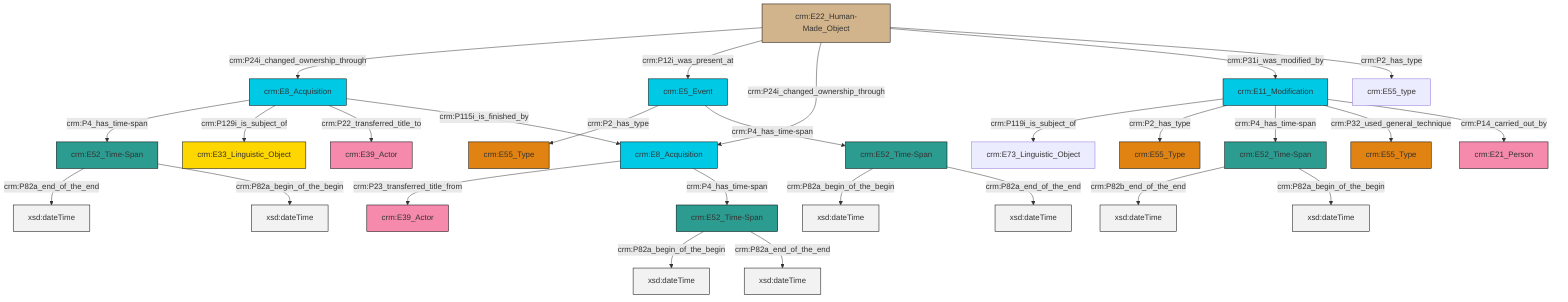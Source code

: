 graph TD
classDef Literal fill:#f2f2f2,stroke:#000000;
classDef CRM_Entity fill:#FFFFFF,stroke:#000000;
classDef Temporal_Entity fill:#00C9E6, stroke:#000000;
classDef Type fill:#E18312, stroke:#000000;
classDef Time-Span fill:#2C9C91, stroke:#000000;
classDef Appellation fill:#FFEB7F, stroke:#000000;
classDef Place fill:#008836, stroke:#000000;
classDef Persistent_Item fill:#B266B2, stroke:#000000;
classDef Conceptual_Object fill:#FFD700, stroke:#000000;
classDef Physical_Thing fill:#D2B48C, stroke:#000000;
classDef Actor fill:#f58aad, stroke:#000000;
classDef PC_Classes fill:#4ce600, stroke:#000000;
classDef Multi fill:#cccccc,stroke:#000000;

2["crm:E8_Acquisition"]:::Temporal_Entity -->|crm:P4_has_time-span| 3["crm:E52_Time-Span"]:::Time-Span
2["crm:E8_Acquisition"]:::Temporal_Entity -->|crm:P129i_is_subject_of| 4["crm:E33_Linguistic_Object"]:::Conceptual_Object
5["crm:E11_Modification"]:::Temporal_Entity -->|crm:P119i_is_subject_of| 6["crm:E73_Linguistic_Object"]:::Default
2["crm:E8_Acquisition"]:::Temporal_Entity -->|crm:P22_transferred_title_to| 7["crm:E39_Actor"]:::Actor
8["crm:E8_Acquisition"]:::Temporal_Entity -->|crm:P23_transferred_title_from| 9["crm:E39_Actor"]:::Actor
3["crm:E52_Time-Span"]:::Time-Span -->|crm:P82a_end_of_the_end| 11[xsd:dateTime]:::Literal
5["crm:E11_Modification"]:::Temporal_Entity -->|crm:P2_has_type| 12["crm:E55_Type"]:::Type
0["crm:E22_Human-Made_Object"]:::Physical_Thing -->|crm:P24i_changed_ownership_through| 2["crm:E8_Acquisition"]:::Temporal_Entity
15["crm:E5_Event"]:::Temporal_Entity -->|crm:P2_has_type| 16["crm:E55_Type"]:::Type
3["crm:E52_Time-Span"]:::Time-Span -->|crm:P82a_begin_of_the_begin| 18[xsd:dateTime]:::Literal
0["crm:E22_Human-Made_Object"]:::Physical_Thing -->|crm:P12i_was_present_at| 15["crm:E5_Event"]:::Temporal_Entity
0["crm:E22_Human-Made_Object"]:::Physical_Thing -->|crm:P24i_changed_ownership_through| 8["crm:E8_Acquisition"]:::Temporal_Entity
21["crm:E52_Time-Span"]:::Time-Span -->|crm:P82b_end_of_the_end| 23[xsd:dateTime]:::Literal
0["crm:E22_Human-Made_Object"]:::Physical_Thing -->|crm:P31i_was_modified_by| 5["crm:E11_Modification"]:::Temporal_Entity
2["crm:E8_Acquisition"]:::Temporal_Entity -->|crm:P115i_is_finished_by| 8["crm:E8_Acquisition"]:::Temporal_Entity
8["crm:E8_Acquisition"]:::Temporal_Entity -->|crm:P4_has_time-span| 24["crm:E52_Time-Span"]:::Time-Span
5["crm:E11_Modification"]:::Temporal_Entity -->|crm:P4_has_time-span| 21["crm:E52_Time-Span"]:::Time-Span
5["crm:E11_Modification"]:::Temporal_Entity -->|crm:P32_used_general_technique| 25["crm:E55_Type"]:::Type
0["crm:E22_Human-Made_Object"]:::Physical_Thing -->|crm:P2_has_type| 13["crm:E55_type"]:::Default
5["crm:E11_Modification"]:::Temporal_Entity -->|crm:P14_carried_out_by| 30["crm:E21_Person"]:::Actor
15["crm:E5_Event"]:::Temporal_Entity -->|crm:P4_has_time-span| 31["crm:E52_Time-Span"]:::Time-Span
31["crm:E52_Time-Span"]:::Time-Span -->|crm:P82a_begin_of_the_begin| 37[xsd:dateTime]:::Literal
24["crm:E52_Time-Span"]:::Time-Span -->|crm:P82a_begin_of_the_begin| 38[xsd:dateTime]:::Literal
21["crm:E52_Time-Span"]:::Time-Span -->|crm:P82a_begin_of_the_begin| 39[xsd:dateTime]:::Literal
31["crm:E52_Time-Span"]:::Time-Span -->|crm:P82a_end_of_the_end| 41[xsd:dateTime]:::Literal
24["crm:E52_Time-Span"]:::Time-Span -->|crm:P82a_end_of_the_end| 42[xsd:dateTime]:::Literal